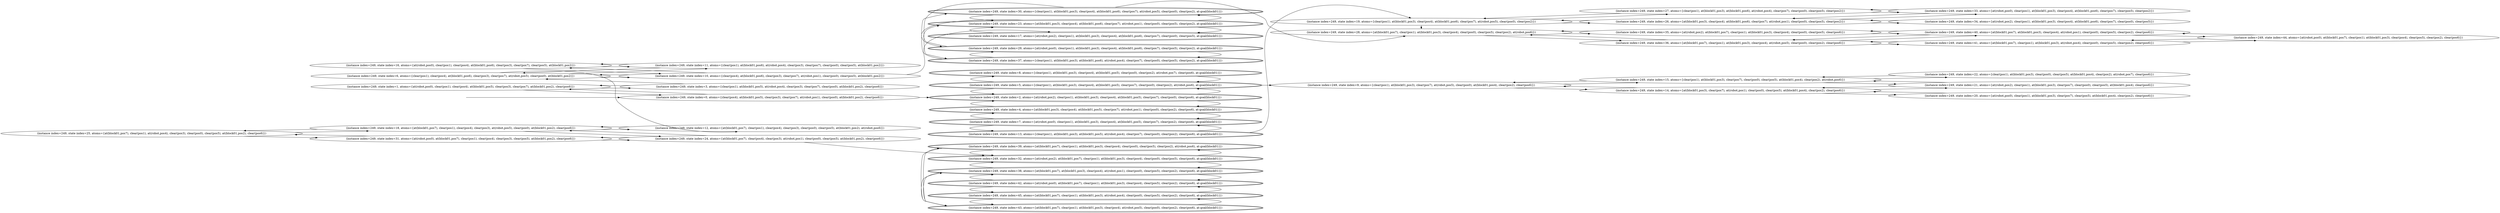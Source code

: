 digraph {
rankdir="LR"
s25[label="(instance index=249, state index=25, atoms={at(block01,pos7), clear(pos1), at(robot,pos4), clear(pos3), clear(pos0), clear(pos5), at(block01,pos2), clear(pos6)})"]
s12[label="(instance index=249, state index=12, atoms={at(block01,pos7), clear(pos1), clear(pos4), clear(pos3), clear(pos0), clear(pos5), at(block01,pos2), at(robot,pos6)})"]
s11[label="(instance index=249, state index=11, atoms={clear(pos1), at(block01,pos6), at(robot,pos4), clear(pos3), clear(pos7), clear(pos0), clear(pos5), at(block01,pos2)})"]
s3[label="(instance index=249, state index=3, atoms={clear(pos1), at(block01,pos5), at(robot,pos4), clear(pos3), clear(pos7), clear(pos0), at(block01,pos2), clear(pos6)})"]
s18[label="(instance index=249, state index=18, atoms={at(block01,pos7), clear(pos1), clear(pos4), clear(pos3), at(robot,pos5), clear(pos0), at(block01,pos2), clear(pos6)})"]
s6[label="(instance index=249, state index=6, atoms={clear(pos1), clear(pos4), at(block01,pos6), clear(pos3), clear(pos7), at(robot,pos5), clear(pos0), at(block01,pos2)})"]
s31[label="(instance index=249, state index=31, atoms={at(robot,pos0), at(block01,pos7), clear(pos1), clear(pos4), clear(pos3), clear(pos5), at(block01,pos2), clear(pos6)})"]
s1[label="(instance index=249, state index=1, atoms={at(robot,pos0), clear(pos1), clear(pos4), at(block01,pos5), clear(pos3), clear(pos7), at(block01,pos2), clear(pos6)})"]
s16[label="(instance index=249, state index=16, atoms={at(robot,pos0), clear(pos1), clear(pos4), at(block01,pos6), clear(pos3), clear(pos7), clear(pos5), at(block01,pos2)})"]
s24[label="(instance index=249, state index=24, atoms={at(block01,pos7), clear(pos4), clear(pos3), at(robot,pos1), clear(pos0), clear(pos5), at(block01,pos2), clear(pos6)})"]
s0[label="(instance index=249, state index=0, atoms={clear(pos4), at(block01,pos5), clear(pos3), clear(pos7), at(robot,pos1), clear(pos0), at(block01,pos2), clear(pos6)})"]
s10[label="(instance index=249, state index=10, atoms={clear(pos4), at(block01,pos6), clear(pos3), clear(pos7), at(robot,pos1), clear(pos0), clear(pos5), at(block01,pos2)})"]
s32[peripheries=2,label="(instance index=249, state index=32, atoms={at(robot,pos2), at(block01,pos7), clear(pos1), at(block01,pos3), clear(pos4), clear(pos0), clear(pos5), clear(pos6), at-goal(block01)})"]
s2[peripheries=2,label="(instance index=249, state index=2, atoms={at(robot,pos2), clear(pos1), at(block01,pos3), clear(pos4), at(block01,pos5), clear(pos7), clear(pos0), clear(pos6), at-goal(block01)})"]
s4[peripheries=2,label="(instance index=249, state index=4, atoms={at(block01,pos3), clear(pos4), at(block01,pos5), clear(pos7), at(robot,pos1), clear(pos0), clear(pos2), clear(pos6), at-goal(block01)})"]
s38[peripheries=2,label="(instance index=249, state index=38, atoms={at(block01,pos7), at(block01,pos3), clear(pos4), at(robot,pos1), clear(pos0), clear(pos5), clear(pos2), clear(pos6), at-goal(block01)})"]
s29[peripheries=2,label="(instance index=249, state index=29, atoms={at(robot,pos0), clear(pos1), at(block01,pos3), clear(pos4), at(block01,pos6), clear(pos7), clear(pos5), clear(pos2), at-goal(block01)})"]
s23[peripheries=2,label="(instance index=249, state index=23, atoms={at(block01,pos3), clear(pos4), at(block01,pos6), clear(pos7), at(robot,pos1), clear(pos0), clear(pos5), clear(pos2), at-goal(block01)})"]
s17[peripheries=2,label="(instance index=249, state index=17, atoms={at(robot,pos2), clear(pos1), at(block01,pos3), clear(pos4), at(block01,pos6), clear(pos7), clear(pos0), clear(pos5), at-goal(block01)})"]
s30[peripheries=2,label="(instance index=249, state index=30, atoms={clear(pos1), at(block01,pos3), clear(pos4), at(block01,pos6), clear(pos7), at(robot,pos5), clear(pos0), clear(pos2), at-goal(block01)})"]
s43[peripheries=2,label="(instance index=249, state index=43, atoms={at(block01,pos7), clear(pos1), at(block01,pos3), clear(pos4), at(robot,pos5), clear(pos0), clear(pos2), clear(pos6), at-goal(block01)})"]
s45[peripheries=2,label="(instance index=249, state index=45, atoms={at(block01,pos7), clear(pos1), at(block01,pos3), at(robot,pos4), clear(pos0), clear(pos5), clear(pos2), clear(pos6), at-goal(block01)})"]
s42[peripheries=2,label="(instance index=249, state index=42, atoms={at(robot,pos0), at(block01,pos7), clear(pos1), at(block01,pos3), clear(pos4), clear(pos5), clear(pos2), clear(pos6), at-goal(block01)})"]
s13[peripheries=2,label="(instance index=249, state index=13, atoms={clear(pos1), at(block01,pos3), at(block01,pos5), at(robot,pos4), clear(pos7), clear(pos0), clear(pos2), clear(pos6), at-goal(block01)})"]
s39[peripheries=2,label="(instance index=249, state index=39, atoms={at(block01,pos7), clear(pos1), at(block01,pos3), clear(pos4), clear(pos0), clear(pos5), clear(pos2), at(robot,pos6), at-goal(block01)})"]
s7[peripheries=2,label="(instance index=249, state index=7, atoms={at(robot,pos0), clear(pos1), at(block01,pos3), clear(pos4), at(block01,pos5), clear(pos7), clear(pos2), clear(pos6), at-goal(block01)})"]
s8[peripheries=2,label="(instance index=249, state index=8, atoms={clear(pos1), at(block01,pos3), clear(pos4), at(block01,pos5), clear(pos0), clear(pos2), at(robot,pos7), clear(pos6), at-goal(block01)})"]
s37[peripheries=2,label="(instance index=249, state index=37, atoms={clear(pos1), at(block01,pos3), at(block01,pos6), at(robot,pos4), clear(pos7), clear(pos0), clear(pos5), clear(pos2), at-goal(block01)})"]
s5[peripheries=2,label="(instance index=249, state index=5, atoms={clear(pos1), at(block01,pos3), clear(pos4), at(block01,pos5), clear(pos7), clear(pos0), clear(pos2), at(robot,pos6), at-goal(block01)})"]
s28[label="(instance index=249, state index=28, atoms={at(block01,pos7), clear(pos1), at(block01,pos3), clear(pos4), clear(pos0), clear(pos5), clear(pos2), at(robot,pos6)})"]
s19[label="(instance index=249, state index=19, atoms={clear(pos1), at(block01,pos3), clear(pos4), at(block01,pos6), clear(pos7), at(robot,pos5), clear(pos0), clear(pos2)})"]
s9[label="(instance index=249, state index=9, atoms={clear(pos1), at(block01,pos3), clear(pos7), at(robot,pos5), clear(pos0), at(block01,pos4), clear(pos2), clear(pos6)})"]
s36[label="(instance index=249, state index=36, atoms={at(block01,pos7), clear(pos1), at(block01,pos3), clear(pos4), at(robot,pos5), clear(pos0), clear(pos2), clear(pos6)})"]
s35[label="(instance index=249, state index=35, atoms={at(robot,pos2), at(block01,pos7), clear(pos1), at(block01,pos3), clear(pos4), clear(pos0), clear(pos5), clear(pos6)})"]
s27[label="(instance index=249, state index=27, atoms={clear(pos1), at(block01,pos3), at(block01,pos6), at(robot,pos4), clear(pos7), clear(pos0), clear(pos5), clear(pos2)})"]
s26[label="(instance index=249, state index=26, atoms={at(block01,pos3), clear(pos4), at(block01,pos6), clear(pos7), at(robot,pos1), clear(pos0), clear(pos5), clear(pos2)})"]
s15[label="(instance index=249, state index=15, atoms={clear(pos1), at(block01,pos3), clear(pos7), clear(pos0), clear(pos5), at(block01,pos4), clear(pos2), at(robot,pos6)})"]
s14[label="(instance index=249, state index=14, atoms={at(block01,pos3), clear(pos7), at(robot,pos1), clear(pos0), clear(pos5), at(block01,pos4), clear(pos2), clear(pos6)})"]
s41[label="(instance index=249, state index=41, atoms={at(block01,pos7), clear(pos1), at(block01,pos3), at(robot,pos4), clear(pos0), clear(pos5), clear(pos2), clear(pos6)})"]
s40[label="(instance index=249, state index=40, atoms={at(block01,pos7), at(block01,pos3), clear(pos4), at(robot,pos1), clear(pos0), clear(pos5), clear(pos2), clear(pos6)})"]
s33[label="(instance index=249, state index=33, atoms={at(robot,pos0), clear(pos1), at(block01,pos3), clear(pos4), at(block01,pos6), clear(pos7), clear(pos5), clear(pos2)})"]
s34[label="(instance index=249, state index=34, atoms={at(robot,pos2), clear(pos1), at(block01,pos3), clear(pos4), at(block01,pos6), clear(pos7), clear(pos0), clear(pos5)})"]
s22[label="(instance index=249, state index=22, atoms={clear(pos1), at(block01,pos3), clear(pos0), clear(pos5), at(block01,pos4), clear(pos2), at(robot,pos7), clear(pos6)})"]
s21[label="(instance index=249, state index=21, atoms={at(robot,pos2), clear(pos1), at(block01,pos3), clear(pos7), clear(pos0), clear(pos5), at(block01,pos4), clear(pos6)})"]
s20[label="(instance index=249, state index=20, atoms={at(robot,pos0), clear(pos1), at(block01,pos3), clear(pos7), clear(pos5), at(block01,pos4), clear(pos2), clear(pos6)})"]
s44[label="(instance index=249, state index=44, atoms={at(robot,pos0), at(block01,pos7), clear(pos1), at(block01,pos3), clear(pos4), clear(pos5), clear(pos2), clear(pos6)})"]
Dangling [ label = "", style = invis ]
{ rank = same; Dangling }
Dangling -> s0
{ rank = same; s0}
{ rank = same; s18,s6,s31,s1,s16}
{ rank = same; s24,s0,s10}
{ rank = same; s32,s2,s4,s38,s29,s23,s17,s30,s43,s45,s42,s13,s39,s7,s8,s37,s5}
{ rank = same; s28,s19,s9}
{ rank = same; s36,s35,s27,s26,s15,s14}
{ rank = same; s41,s40,s33,s34,s22,s21,s20}
{ rank = same; s44}
{
s25->s31
s25->s18
s12->s18
s11->s6
s11->s16
s3->s6
s3->s1
}
{
s18->s25
s18->s12
s18->s24
s6->s12
s6->s11
s6->s10
s31->s25
s31->s24
s1->s3
s1->s0
s16->s11
s16->s10
}
{
s24->s31
s24->s18
s24->s32
s0->s2
s0->s1
s10->s6
s10->s17
s10->s16
}
{
s32->s39
s32->s38
s2->s5
s2->s4
s4->s7
s4->s2
s38->s43
s38->s42
s38->s32
s29->s23
s29->s37
s23->s30
s23->s29
s23->s17
s17->s23
s30->s23
s30->s37
s30->s28
s43->s38
s43->s39
s43->s45
s45->s43
s45->s42
s42->s38
s42->s45
s13->s7
s13->s19
s39->s43
s39->s32
s7->s13
s7->s4
s8->s5
s37->s30
s37->s29
s5->s9
s5->s2
s5->s8
}
{
s28->s36
s28->s35
s19->s28
s19->s27
s19->s26
s9->s15
s9->s14
}
{
s36->s41
s36->s28
s36->s40
s35->s28
s35->s40
s27->s19
s27->s33
s26->s19
s26->s34
s26->s33
s15->s22
s15->s21
s15->s9
s14->s20
s14->s21
s14->s9
}
{
s41->s36
s41->s44
s40->s36
s40->s44
s40->s35
s33->s27
s33->s26
s34->s26
s22->s15
s21->s15
s21->s14
s20->s14
}
{
s44->s41
s44->s40
}
}
